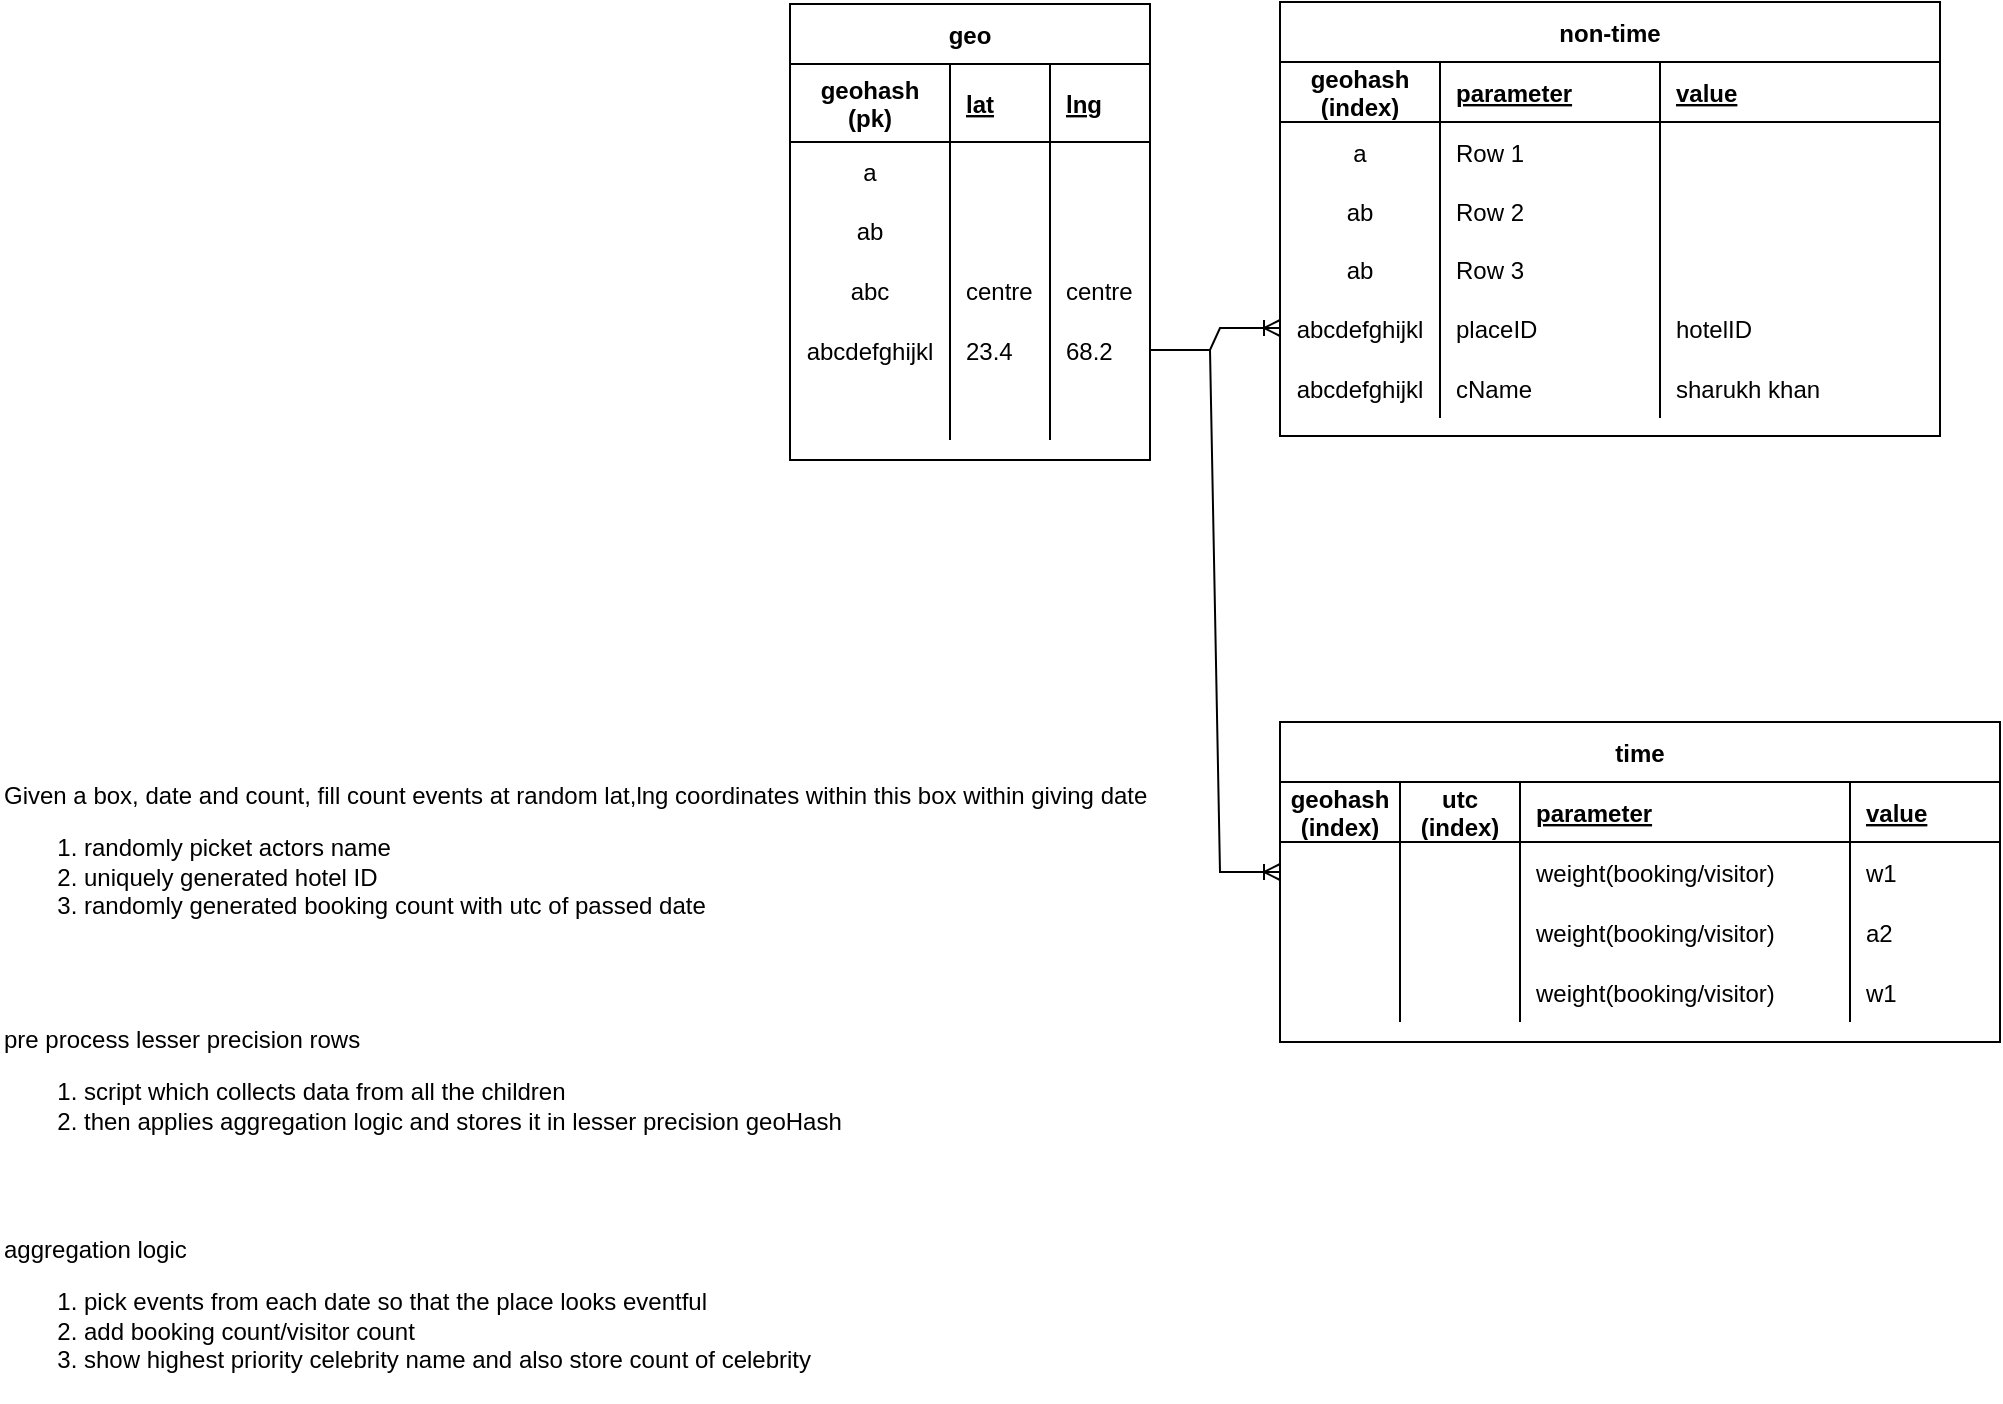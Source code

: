 <mxfile version="18.2.0" type="device"><diagram id="1D7BIX6t-AyjhPsGp9uA" name="Page-1"><mxGraphModel dx="2222" dy="781" grid="1" gridSize="10" guides="1" tooltips="1" connect="1" arrows="1" fold="1" page="1" pageScale="1" pageWidth="850" pageHeight="1100" math="0" shadow="0"><root><mxCell id="0"/><mxCell id="1" parent="0"/><mxCell id="F4xSf4IsPsTAkCJfLYTA-1" value="geo" style="shape=table;startSize=30;container=1;collapsible=1;childLayout=tableLayout;fixedRows=1;rowLines=0;fontStyle=1;align=center;resizeLast=1;" vertex="1" parent="1"><mxGeometry x="180" y="81" width="180" height="228.0" as="geometry"/></mxCell><mxCell id="F4xSf4IsPsTAkCJfLYTA-2" value="" style="shape=tableRow;horizontal=0;startSize=0;swimlaneHead=0;swimlaneBody=0;fillColor=none;collapsible=0;dropTarget=0;points=[[0,0.5],[1,0.5]];portConstraint=eastwest;top=0;left=0;right=0;bottom=1;" vertex="1" parent="F4xSf4IsPsTAkCJfLYTA-1"><mxGeometry y="30" width="180" height="39" as="geometry"/></mxCell><mxCell id="F4xSf4IsPsTAkCJfLYTA-3" value="geohash&#10;(pk)" style="shape=partialRectangle;connectable=0;fillColor=none;top=0;left=0;bottom=0;right=0;fontStyle=1;overflow=hidden;" vertex="1" parent="F4xSf4IsPsTAkCJfLYTA-2"><mxGeometry width="80" height="39" as="geometry"><mxRectangle width="80" height="39" as="alternateBounds"/></mxGeometry></mxCell><mxCell id="F4xSf4IsPsTAkCJfLYTA-4" value="lat" style="shape=partialRectangle;connectable=0;fillColor=none;top=0;left=0;bottom=0;right=0;align=left;spacingLeft=6;fontStyle=5;overflow=hidden;" vertex="1" parent="F4xSf4IsPsTAkCJfLYTA-2"><mxGeometry x="80" width="50" height="39" as="geometry"><mxRectangle width="50" height="39" as="alternateBounds"/></mxGeometry></mxCell><mxCell id="F4xSf4IsPsTAkCJfLYTA-14" value="lng" style="shape=partialRectangle;connectable=0;fillColor=none;top=0;left=0;bottom=0;right=0;align=left;spacingLeft=6;fontStyle=5;overflow=hidden;" vertex="1" parent="F4xSf4IsPsTAkCJfLYTA-2"><mxGeometry x="130" width="50" height="39" as="geometry"><mxRectangle width="50" height="39" as="alternateBounds"/></mxGeometry></mxCell><mxCell id="F4xSf4IsPsTAkCJfLYTA-5" value="" style="shape=tableRow;horizontal=0;startSize=0;swimlaneHead=0;swimlaneBody=0;fillColor=none;collapsible=0;dropTarget=0;points=[[0,0.5],[1,0.5]];portConstraint=eastwest;top=0;left=0;right=0;bottom=0;" vertex="1" parent="F4xSf4IsPsTAkCJfLYTA-1"><mxGeometry y="69" width="180" height="29" as="geometry"/></mxCell><mxCell id="F4xSf4IsPsTAkCJfLYTA-6" value="a" style="shape=partialRectangle;connectable=0;fillColor=none;top=0;left=0;bottom=0;right=0;editable=1;overflow=hidden;" vertex="1" parent="F4xSf4IsPsTAkCJfLYTA-5"><mxGeometry width="80" height="29" as="geometry"><mxRectangle width="80" height="29" as="alternateBounds"/></mxGeometry></mxCell><mxCell id="F4xSf4IsPsTAkCJfLYTA-7" value="" style="shape=partialRectangle;connectable=0;fillColor=none;top=0;left=0;bottom=0;right=0;align=left;spacingLeft=6;overflow=hidden;" vertex="1" parent="F4xSf4IsPsTAkCJfLYTA-5"><mxGeometry x="80" width="50" height="29" as="geometry"><mxRectangle width="50" height="29" as="alternateBounds"/></mxGeometry></mxCell><mxCell id="F4xSf4IsPsTAkCJfLYTA-15" style="shape=partialRectangle;connectable=0;fillColor=none;top=0;left=0;bottom=0;right=0;align=left;spacingLeft=6;overflow=hidden;" vertex="1" parent="F4xSf4IsPsTAkCJfLYTA-5"><mxGeometry x="130" width="50" height="29" as="geometry"><mxRectangle width="50" height="29" as="alternateBounds"/></mxGeometry></mxCell><mxCell id="F4xSf4IsPsTAkCJfLYTA-8" value="" style="shape=tableRow;horizontal=0;startSize=0;swimlaneHead=0;swimlaneBody=0;fillColor=none;collapsible=0;dropTarget=0;points=[[0,0.5],[1,0.5]];portConstraint=eastwest;top=0;left=0;right=0;bottom=0;" vertex="1" parent="F4xSf4IsPsTAkCJfLYTA-1"><mxGeometry y="98" width="180" height="30" as="geometry"/></mxCell><mxCell id="F4xSf4IsPsTAkCJfLYTA-9" value="ab" style="shape=partialRectangle;connectable=0;fillColor=none;top=0;left=0;bottom=0;right=0;editable=1;overflow=hidden;" vertex="1" parent="F4xSf4IsPsTAkCJfLYTA-8"><mxGeometry width="80" height="30" as="geometry"><mxRectangle width="80" height="30" as="alternateBounds"/></mxGeometry></mxCell><mxCell id="F4xSf4IsPsTAkCJfLYTA-10" value="" style="shape=partialRectangle;connectable=0;fillColor=none;top=0;left=0;bottom=0;right=0;align=left;spacingLeft=6;overflow=hidden;" vertex="1" parent="F4xSf4IsPsTAkCJfLYTA-8"><mxGeometry x="80" width="50" height="30" as="geometry"><mxRectangle width="50" height="30" as="alternateBounds"/></mxGeometry></mxCell><mxCell id="F4xSf4IsPsTAkCJfLYTA-16" style="shape=partialRectangle;connectable=0;fillColor=none;top=0;left=0;bottom=0;right=0;align=left;spacingLeft=6;overflow=hidden;" vertex="1" parent="F4xSf4IsPsTAkCJfLYTA-8"><mxGeometry x="130" width="50" height="30" as="geometry"><mxRectangle width="50" height="30" as="alternateBounds"/></mxGeometry></mxCell><mxCell id="F4xSf4IsPsTAkCJfLYTA-11" value="" style="shape=tableRow;horizontal=0;startSize=0;swimlaneHead=0;swimlaneBody=0;fillColor=none;collapsible=0;dropTarget=0;points=[[0,0.5],[1,0.5]];portConstraint=eastwest;top=0;left=0;right=0;bottom=0;" vertex="1" parent="F4xSf4IsPsTAkCJfLYTA-1"><mxGeometry y="128" width="180" height="30" as="geometry"/></mxCell><mxCell id="F4xSf4IsPsTAkCJfLYTA-12" value="abc" style="shape=partialRectangle;connectable=0;fillColor=none;top=0;left=0;bottom=0;right=0;editable=1;overflow=hidden;" vertex="1" parent="F4xSf4IsPsTAkCJfLYTA-11"><mxGeometry width="80" height="30" as="geometry"><mxRectangle width="80" height="30" as="alternateBounds"/></mxGeometry></mxCell><mxCell id="F4xSf4IsPsTAkCJfLYTA-13" value="centre" style="shape=partialRectangle;connectable=0;fillColor=none;top=0;left=0;bottom=0;right=0;align=left;spacingLeft=6;overflow=hidden;" vertex="1" parent="F4xSf4IsPsTAkCJfLYTA-11"><mxGeometry x="80" width="50" height="30" as="geometry"><mxRectangle width="50" height="30" as="alternateBounds"/></mxGeometry></mxCell><mxCell id="F4xSf4IsPsTAkCJfLYTA-17" value="centre" style="shape=partialRectangle;connectable=0;fillColor=none;top=0;left=0;bottom=0;right=0;align=left;spacingLeft=6;overflow=hidden;" vertex="1" parent="F4xSf4IsPsTAkCJfLYTA-11"><mxGeometry x="130" width="50" height="30" as="geometry"><mxRectangle width="50" height="30" as="alternateBounds"/></mxGeometry></mxCell><mxCell id="F4xSf4IsPsTAkCJfLYTA-18" style="shape=tableRow;horizontal=0;startSize=0;swimlaneHead=0;swimlaneBody=0;fillColor=none;collapsible=0;dropTarget=0;points=[[0,0.5],[1,0.5]];portConstraint=eastwest;top=0;left=0;right=0;bottom=0;" vertex="1" parent="F4xSf4IsPsTAkCJfLYTA-1"><mxGeometry y="158" width="180" height="30" as="geometry"/></mxCell><mxCell id="F4xSf4IsPsTAkCJfLYTA-19" value="abcdefghijkl" style="shape=partialRectangle;connectable=0;fillColor=none;top=0;left=0;bottom=0;right=0;editable=1;overflow=hidden;" vertex="1" parent="F4xSf4IsPsTAkCJfLYTA-18"><mxGeometry width="80" height="30" as="geometry"><mxRectangle width="80" height="30" as="alternateBounds"/></mxGeometry></mxCell><mxCell id="F4xSf4IsPsTAkCJfLYTA-20" value="23.4" style="shape=partialRectangle;connectable=0;fillColor=none;top=0;left=0;bottom=0;right=0;align=left;spacingLeft=6;overflow=hidden;" vertex="1" parent="F4xSf4IsPsTAkCJfLYTA-18"><mxGeometry x="80" width="50" height="30" as="geometry"><mxRectangle width="50" height="30" as="alternateBounds"/></mxGeometry></mxCell><mxCell id="F4xSf4IsPsTAkCJfLYTA-21" value="68.2" style="shape=partialRectangle;connectable=0;fillColor=none;top=0;left=0;bottom=0;right=0;align=left;spacingLeft=6;overflow=hidden;" vertex="1" parent="F4xSf4IsPsTAkCJfLYTA-18"><mxGeometry x="130" width="50" height="30" as="geometry"><mxRectangle width="50" height="30" as="alternateBounds"/></mxGeometry></mxCell><mxCell id="F4xSf4IsPsTAkCJfLYTA-22" style="shape=tableRow;horizontal=0;startSize=0;swimlaneHead=0;swimlaneBody=0;fillColor=none;collapsible=0;dropTarget=0;points=[[0,0.5],[1,0.5]];portConstraint=eastwest;top=0;left=0;right=0;bottom=0;" vertex="1" parent="F4xSf4IsPsTAkCJfLYTA-1"><mxGeometry y="188" width="180" height="30" as="geometry"/></mxCell><mxCell id="F4xSf4IsPsTAkCJfLYTA-23" style="shape=partialRectangle;connectable=0;fillColor=none;top=0;left=0;bottom=0;right=0;editable=1;overflow=hidden;" vertex="1" parent="F4xSf4IsPsTAkCJfLYTA-22"><mxGeometry width="80" height="30" as="geometry"><mxRectangle width="80" height="30" as="alternateBounds"/></mxGeometry></mxCell><mxCell id="F4xSf4IsPsTAkCJfLYTA-24" style="shape=partialRectangle;connectable=0;fillColor=none;top=0;left=0;bottom=0;right=0;align=left;spacingLeft=6;overflow=hidden;" vertex="1" parent="F4xSf4IsPsTAkCJfLYTA-22"><mxGeometry x="80" width="50" height="30" as="geometry"><mxRectangle width="50" height="30" as="alternateBounds"/></mxGeometry></mxCell><mxCell id="F4xSf4IsPsTAkCJfLYTA-25" style="shape=partialRectangle;connectable=0;fillColor=none;top=0;left=0;bottom=0;right=0;align=left;spacingLeft=6;overflow=hidden;" vertex="1" parent="F4xSf4IsPsTAkCJfLYTA-22"><mxGeometry x="130" width="50" height="30" as="geometry"><mxRectangle width="50" height="30" as="alternateBounds"/></mxGeometry></mxCell><mxCell id="F4xSf4IsPsTAkCJfLYTA-32" value="non-time" style="shape=table;startSize=30;container=1;collapsible=1;childLayout=tableLayout;fixedRows=1;rowLines=0;fontStyle=1;align=center;resizeLast=1;" vertex="1" parent="1"><mxGeometry x="425" y="80" width="330" height="217" as="geometry"/></mxCell><mxCell id="F4xSf4IsPsTAkCJfLYTA-33" value="" style="shape=tableRow;horizontal=0;startSize=0;swimlaneHead=0;swimlaneBody=0;fillColor=none;collapsible=0;dropTarget=0;points=[[0,0.5],[1,0.5]];portConstraint=eastwest;top=0;left=0;right=0;bottom=1;" vertex="1" parent="F4xSf4IsPsTAkCJfLYTA-32"><mxGeometry y="30" width="330" height="30" as="geometry"/></mxCell><mxCell id="F4xSf4IsPsTAkCJfLYTA-34" value="geohash&#10;(index)" style="shape=partialRectangle;connectable=0;fillColor=none;top=0;left=0;bottom=0;right=0;fontStyle=1;overflow=hidden;" vertex="1" parent="F4xSf4IsPsTAkCJfLYTA-33"><mxGeometry width="80.0" height="30" as="geometry"><mxRectangle width="80.0" height="30" as="alternateBounds"/></mxGeometry></mxCell><mxCell id="F4xSf4IsPsTAkCJfLYTA-35" value="parameter" style="shape=partialRectangle;connectable=0;fillColor=none;top=0;left=0;bottom=0;right=0;align=left;spacingLeft=6;fontStyle=5;overflow=hidden;" vertex="1" parent="F4xSf4IsPsTAkCJfLYTA-33"><mxGeometry x="80.0" width="110.0" height="30" as="geometry"><mxRectangle width="110.0" height="30" as="alternateBounds"/></mxGeometry></mxCell><mxCell id="F4xSf4IsPsTAkCJfLYTA-62" value="value" style="shape=partialRectangle;connectable=0;fillColor=none;top=0;left=0;bottom=0;right=0;align=left;spacingLeft=6;fontStyle=5;overflow=hidden;" vertex="1" parent="F4xSf4IsPsTAkCJfLYTA-33"><mxGeometry x="190" width="140" height="30" as="geometry"><mxRectangle width="140" height="30" as="alternateBounds"/></mxGeometry></mxCell><mxCell id="F4xSf4IsPsTAkCJfLYTA-36" value="" style="shape=tableRow;horizontal=0;startSize=0;swimlaneHead=0;swimlaneBody=0;fillColor=none;collapsible=0;dropTarget=0;points=[[0,0.5],[1,0.5]];portConstraint=eastwest;top=0;left=0;right=0;bottom=0;" vertex="1" parent="F4xSf4IsPsTAkCJfLYTA-32"><mxGeometry y="60" width="330" height="30" as="geometry"/></mxCell><mxCell id="F4xSf4IsPsTAkCJfLYTA-37" value="a" style="shape=partialRectangle;connectable=0;fillColor=none;top=0;left=0;bottom=0;right=0;editable=1;overflow=hidden;" vertex="1" parent="F4xSf4IsPsTAkCJfLYTA-36"><mxGeometry width="80.0" height="30" as="geometry"><mxRectangle width="80.0" height="30" as="alternateBounds"/></mxGeometry></mxCell><mxCell id="F4xSf4IsPsTAkCJfLYTA-38" value="Row 1" style="shape=partialRectangle;connectable=0;fillColor=none;top=0;left=0;bottom=0;right=0;align=left;spacingLeft=6;overflow=hidden;" vertex="1" parent="F4xSf4IsPsTAkCJfLYTA-36"><mxGeometry x="80.0" width="110.0" height="30" as="geometry"><mxRectangle width="110.0" height="30" as="alternateBounds"/></mxGeometry></mxCell><mxCell id="F4xSf4IsPsTAkCJfLYTA-63" style="shape=partialRectangle;connectable=0;fillColor=none;top=0;left=0;bottom=0;right=0;align=left;spacingLeft=6;overflow=hidden;" vertex="1" parent="F4xSf4IsPsTAkCJfLYTA-36"><mxGeometry x="190" width="140" height="30" as="geometry"><mxRectangle width="140" height="30" as="alternateBounds"/></mxGeometry></mxCell><mxCell id="F4xSf4IsPsTAkCJfLYTA-39" value="" style="shape=tableRow;horizontal=0;startSize=0;swimlaneHead=0;swimlaneBody=0;fillColor=none;collapsible=0;dropTarget=0;points=[[0,0.5],[1,0.5]];portConstraint=eastwest;top=0;left=0;right=0;bottom=0;" vertex="1" parent="F4xSf4IsPsTAkCJfLYTA-32"><mxGeometry y="90" width="330" height="29" as="geometry"/></mxCell><mxCell id="F4xSf4IsPsTAkCJfLYTA-40" value="ab" style="shape=partialRectangle;connectable=0;fillColor=none;top=0;left=0;bottom=0;right=0;editable=1;overflow=hidden;" vertex="1" parent="F4xSf4IsPsTAkCJfLYTA-39"><mxGeometry width="80.0" height="29" as="geometry"><mxRectangle width="80.0" height="29" as="alternateBounds"/></mxGeometry></mxCell><mxCell id="F4xSf4IsPsTAkCJfLYTA-41" value="Row 2" style="shape=partialRectangle;connectable=0;fillColor=none;top=0;left=0;bottom=0;right=0;align=left;spacingLeft=6;overflow=hidden;" vertex="1" parent="F4xSf4IsPsTAkCJfLYTA-39"><mxGeometry x="80.0" width="110.0" height="29" as="geometry"><mxRectangle width="110.0" height="29" as="alternateBounds"/></mxGeometry></mxCell><mxCell id="F4xSf4IsPsTAkCJfLYTA-64" style="shape=partialRectangle;connectable=0;fillColor=none;top=0;left=0;bottom=0;right=0;align=left;spacingLeft=6;overflow=hidden;" vertex="1" parent="F4xSf4IsPsTAkCJfLYTA-39"><mxGeometry x="190" width="140" height="29" as="geometry"><mxRectangle width="140" height="29" as="alternateBounds"/></mxGeometry></mxCell><mxCell id="F4xSf4IsPsTAkCJfLYTA-42" value="" style="shape=tableRow;horizontal=0;startSize=0;swimlaneHead=0;swimlaneBody=0;fillColor=none;collapsible=0;dropTarget=0;points=[[0,0.5],[1,0.5]];portConstraint=eastwest;top=0;left=0;right=0;bottom=0;" vertex="1" parent="F4xSf4IsPsTAkCJfLYTA-32"><mxGeometry y="119" width="330" height="29" as="geometry"/></mxCell><mxCell id="F4xSf4IsPsTAkCJfLYTA-43" value="ab" style="shape=partialRectangle;connectable=0;fillColor=none;top=0;left=0;bottom=0;right=0;editable=1;overflow=hidden;" vertex="1" parent="F4xSf4IsPsTAkCJfLYTA-42"><mxGeometry width="80.0" height="29" as="geometry"><mxRectangle width="80.0" height="29" as="alternateBounds"/></mxGeometry></mxCell><mxCell id="F4xSf4IsPsTAkCJfLYTA-44" value="Row 3" style="shape=partialRectangle;connectable=0;fillColor=none;top=0;left=0;bottom=0;right=0;align=left;spacingLeft=6;overflow=hidden;" vertex="1" parent="F4xSf4IsPsTAkCJfLYTA-42"><mxGeometry x="80.0" width="110.0" height="29" as="geometry"><mxRectangle width="110.0" height="29" as="alternateBounds"/></mxGeometry></mxCell><mxCell id="F4xSf4IsPsTAkCJfLYTA-65" style="shape=partialRectangle;connectable=0;fillColor=none;top=0;left=0;bottom=0;right=0;align=left;spacingLeft=6;overflow=hidden;" vertex="1" parent="F4xSf4IsPsTAkCJfLYTA-42"><mxGeometry x="190" width="140" height="29" as="geometry"><mxRectangle width="140" height="29" as="alternateBounds"/></mxGeometry></mxCell><mxCell id="F4xSf4IsPsTAkCJfLYTA-45" style="shape=tableRow;horizontal=0;startSize=0;swimlaneHead=0;swimlaneBody=0;fillColor=none;collapsible=0;dropTarget=0;points=[[0,0.5],[1,0.5]];portConstraint=eastwest;top=0;left=0;right=0;bottom=0;" vertex="1" parent="F4xSf4IsPsTAkCJfLYTA-32"><mxGeometry y="148" width="330" height="30" as="geometry"/></mxCell><mxCell id="F4xSf4IsPsTAkCJfLYTA-46" value="abcdefghijkl" style="shape=partialRectangle;connectable=0;fillColor=none;top=0;left=0;bottom=0;right=0;editable=1;overflow=hidden;" vertex="1" parent="F4xSf4IsPsTAkCJfLYTA-45"><mxGeometry width="80.0" height="30" as="geometry"><mxRectangle width="80.0" height="30" as="alternateBounds"/></mxGeometry></mxCell><mxCell id="F4xSf4IsPsTAkCJfLYTA-47" value="placeID" style="shape=partialRectangle;connectable=0;fillColor=none;top=0;left=0;bottom=0;right=0;align=left;spacingLeft=6;overflow=hidden;" vertex="1" parent="F4xSf4IsPsTAkCJfLYTA-45"><mxGeometry x="80.0" width="110.0" height="30" as="geometry"><mxRectangle width="110.0" height="30" as="alternateBounds"/></mxGeometry></mxCell><mxCell id="F4xSf4IsPsTAkCJfLYTA-66" value="hotelID" style="shape=partialRectangle;connectable=0;fillColor=none;top=0;left=0;bottom=0;right=0;align=left;spacingLeft=6;overflow=hidden;" vertex="1" parent="F4xSf4IsPsTAkCJfLYTA-45"><mxGeometry x="190" width="140" height="30" as="geometry"><mxRectangle width="140" height="30" as="alternateBounds"/></mxGeometry></mxCell><mxCell id="F4xSf4IsPsTAkCJfLYTA-53" style="shape=tableRow;horizontal=0;startSize=0;swimlaneHead=0;swimlaneBody=0;fillColor=none;collapsible=0;dropTarget=0;points=[[0,0.5],[1,0.5]];portConstraint=eastwest;top=0;left=0;right=0;bottom=0;" vertex="1" parent="F4xSf4IsPsTAkCJfLYTA-32"><mxGeometry y="178" width="330" height="30" as="geometry"/></mxCell><mxCell id="F4xSf4IsPsTAkCJfLYTA-54" value="abcdefghijkl" style="shape=partialRectangle;connectable=0;fillColor=none;top=0;left=0;bottom=0;right=0;editable=1;overflow=hidden;" vertex="1" parent="F4xSf4IsPsTAkCJfLYTA-53"><mxGeometry width="80.0" height="30" as="geometry"><mxRectangle width="80.0" height="30" as="alternateBounds"/></mxGeometry></mxCell><mxCell id="F4xSf4IsPsTAkCJfLYTA-55" value="cName" style="shape=partialRectangle;connectable=0;fillColor=none;top=0;left=0;bottom=0;right=0;align=left;spacingLeft=6;overflow=hidden;" vertex="1" parent="F4xSf4IsPsTAkCJfLYTA-53"><mxGeometry x="80.0" width="110.0" height="30" as="geometry"><mxRectangle width="110.0" height="30" as="alternateBounds"/></mxGeometry></mxCell><mxCell id="F4xSf4IsPsTAkCJfLYTA-68" value="sharukh khan" style="shape=partialRectangle;connectable=0;fillColor=none;top=0;left=0;bottom=0;right=0;align=left;spacingLeft=6;overflow=hidden;" vertex="1" parent="F4xSf4IsPsTAkCJfLYTA-53"><mxGeometry x="190" width="140" height="30" as="geometry"><mxRectangle width="140" height="30" as="alternateBounds"/></mxGeometry></mxCell><mxCell id="F4xSf4IsPsTAkCJfLYTA-52" value="" style="edgeStyle=entityRelationEdgeStyle;fontSize=12;html=1;endArrow=ERoneToMany;rounded=0;exitX=1;exitY=0.5;exitDx=0;exitDy=0;entryX=0;entryY=0.5;entryDx=0;entryDy=0;" edge="1" parent="1" source="F4xSf4IsPsTAkCJfLYTA-18" target="F4xSf4IsPsTAkCJfLYTA-45"><mxGeometry width="100" height="100" relative="1" as="geometry"><mxPoint x="330" y="320" as="sourcePoint"/><mxPoint x="430" y="220" as="targetPoint"/></mxGeometry></mxCell><mxCell id="F4xSf4IsPsTAkCJfLYTA-74" value="pre process lesser precision rows&lt;br&gt;&lt;ol&gt;&lt;li&gt;script which collects data from all the children&lt;/li&gt;&lt;li&gt;then applies aggregation logic and stores it in lesser precision geoHash&lt;/li&gt;&lt;/ol&gt;" style="text;html=1;align=left;verticalAlign=middle;resizable=0;points=[];autosize=1;strokeColor=none;fillColor=none;" vertex="1" parent="1"><mxGeometry x="-215" y="590" width="430" height="70" as="geometry"/></mxCell><mxCell id="F4xSf4IsPsTAkCJfLYTA-86" value="time" style="shape=table;startSize=30;container=1;collapsible=1;childLayout=tableLayout;fixedRows=1;rowLines=0;fontStyle=1;align=center;resizeLast=1;" vertex="1" parent="1"><mxGeometry x="425" y="440" width="360" height="160" as="geometry"/></mxCell><mxCell id="F4xSf4IsPsTAkCJfLYTA-87" value="" style="shape=tableRow;horizontal=0;startSize=0;swimlaneHead=0;swimlaneBody=0;fillColor=none;collapsible=0;dropTarget=0;points=[[0,0.5],[1,0.5]];portConstraint=eastwest;top=0;left=0;right=0;bottom=1;" vertex="1" parent="F4xSf4IsPsTAkCJfLYTA-86"><mxGeometry y="30" width="360" height="30" as="geometry"/></mxCell><mxCell id="F4xSf4IsPsTAkCJfLYTA-99" value="geohash&#10;(index)" style="shape=partialRectangle;connectable=0;fillColor=none;top=0;left=0;bottom=0;right=0;fontStyle=1;overflow=hidden;" vertex="1" parent="F4xSf4IsPsTAkCJfLYTA-87"><mxGeometry width="60.0" height="30" as="geometry"><mxRectangle width="60.0" height="30" as="alternateBounds"/></mxGeometry></mxCell><mxCell id="F4xSf4IsPsTAkCJfLYTA-88" value="utc&#10;(index)" style="shape=partialRectangle;connectable=0;fillColor=none;top=0;left=0;bottom=0;right=0;fontStyle=1;overflow=hidden;" vertex="1" parent="F4xSf4IsPsTAkCJfLYTA-87"><mxGeometry x="60.0" width="60.0" height="30" as="geometry"><mxRectangle width="60.0" height="30" as="alternateBounds"/></mxGeometry></mxCell><mxCell id="F4xSf4IsPsTAkCJfLYTA-108" value="parameter" style="shape=partialRectangle;connectable=0;fillColor=none;top=0;left=0;bottom=0;right=0;align=left;spacingLeft=6;fontStyle=5;overflow=hidden;" vertex="1" parent="F4xSf4IsPsTAkCJfLYTA-87"><mxGeometry x="120.0" width="165.0" height="30" as="geometry"><mxRectangle width="165.0" height="30" as="alternateBounds"/></mxGeometry></mxCell><mxCell id="F4xSf4IsPsTAkCJfLYTA-89" value="value" style="shape=partialRectangle;connectable=0;fillColor=none;top=0;left=0;bottom=0;right=0;align=left;spacingLeft=6;fontStyle=5;overflow=hidden;" vertex="1" parent="F4xSf4IsPsTAkCJfLYTA-87"><mxGeometry x="285" width="75" height="30" as="geometry"><mxRectangle width="75" height="30" as="alternateBounds"/></mxGeometry></mxCell><mxCell id="F4xSf4IsPsTAkCJfLYTA-90" value="" style="shape=tableRow;horizontal=0;startSize=0;swimlaneHead=0;swimlaneBody=0;fillColor=none;collapsible=0;dropTarget=0;points=[[0,0.5],[1,0.5]];portConstraint=eastwest;top=0;left=0;right=0;bottom=0;" vertex="1" parent="F4xSf4IsPsTAkCJfLYTA-86"><mxGeometry y="60" width="360" height="30" as="geometry"/></mxCell><mxCell id="F4xSf4IsPsTAkCJfLYTA-100" style="shape=partialRectangle;connectable=0;fillColor=none;top=0;left=0;bottom=0;right=0;editable=1;overflow=hidden;" vertex="1" parent="F4xSf4IsPsTAkCJfLYTA-90"><mxGeometry width="60.0" height="30" as="geometry"><mxRectangle width="60.0" height="30" as="alternateBounds"/></mxGeometry></mxCell><mxCell id="F4xSf4IsPsTAkCJfLYTA-91" value="" style="shape=partialRectangle;connectable=0;fillColor=none;top=0;left=0;bottom=0;right=0;editable=1;overflow=hidden;" vertex="1" parent="F4xSf4IsPsTAkCJfLYTA-90"><mxGeometry x="60.0" width="60.0" height="30" as="geometry"><mxRectangle width="60.0" height="30" as="alternateBounds"/></mxGeometry></mxCell><mxCell id="F4xSf4IsPsTAkCJfLYTA-109" value="weight(booking/visitor)" style="shape=partialRectangle;connectable=0;fillColor=none;top=0;left=0;bottom=0;right=0;align=left;spacingLeft=6;overflow=hidden;" vertex="1" parent="F4xSf4IsPsTAkCJfLYTA-90"><mxGeometry x="120.0" width="165.0" height="30" as="geometry"><mxRectangle width="165.0" height="30" as="alternateBounds"/></mxGeometry></mxCell><mxCell id="F4xSf4IsPsTAkCJfLYTA-92" value="w1" style="shape=partialRectangle;connectable=0;fillColor=none;top=0;left=0;bottom=0;right=0;align=left;spacingLeft=6;overflow=hidden;" vertex="1" parent="F4xSf4IsPsTAkCJfLYTA-90"><mxGeometry x="285" width="75" height="30" as="geometry"><mxRectangle width="75" height="30" as="alternateBounds"/></mxGeometry></mxCell><mxCell id="F4xSf4IsPsTAkCJfLYTA-93" value="" style="shape=tableRow;horizontal=0;startSize=0;swimlaneHead=0;swimlaneBody=0;fillColor=none;collapsible=0;dropTarget=0;points=[[0,0.5],[1,0.5]];portConstraint=eastwest;top=0;left=0;right=0;bottom=0;" vertex="1" parent="F4xSf4IsPsTAkCJfLYTA-86"><mxGeometry y="90" width="360" height="30" as="geometry"/></mxCell><mxCell id="F4xSf4IsPsTAkCJfLYTA-101" style="shape=partialRectangle;connectable=0;fillColor=none;top=0;left=0;bottom=0;right=0;editable=1;overflow=hidden;" vertex="1" parent="F4xSf4IsPsTAkCJfLYTA-93"><mxGeometry width="60.0" height="30" as="geometry"><mxRectangle width="60.0" height="30" as="alternateBounds"/></mxGeometry></mxCell><mxCell id="F4xSf4IsPsTAkCJfLYTA-94" value="" style="shape=partialRectangle;connectable=0;fillColor=none;top=0;left=0;bottom=0;right=0;editable=1;overflow=hidden;" vertex="1" parent="F4xSf4IsPsTAkCJfLYTA-93"><mxGeometry x="60.0" width="60.0" height="30" as="geometry"><mxRectangle width="60.0" height="30" as="alternateBounds"/></mxGeometry></mxCell><mxCell id="F4xSf4IsPsTAkCJfLYTA-110" value="weight(booking/visitor)" style="shape=partialRectangle;connectable=0;fillColor=none;top=0;left=0;bottom=0;right=0;align=left;spacingLeft=6;overflow=hidden;" vertex="1" parent="F4xSf4IsPsTAkCJfLYTA-93"><mxGeometry x="120.0" width="165.0" height="30" as="geometry"><mxRectangle width="165.0" height="30" as="alternateBounds"/></mxGeometry></mxCell><mxCell id="F4xSf4IsPsTAkCJfLYTA-95" value="a2" style="shape=partialRectangle;connectable=0;fillColor=none;top=0;left=0;bottom=0;right=0;align=left;spacingLeft=6;overflow=hidden;" vertex="1" parent="F4xSf4IsPsTAkCJfLYTA-93"><mxGeometry x="285" width="75" height="30" as="geometry"><mxRectangle width="75" height="30" as="alternateBounds"/></mxGeometry></mxCell><mxCell id="F4xSf4IsPsTAkCJfLYTA-96" value="" style="shape=tableRow;horizontal=0;startSize=0;swimlaneHead=0;swimlaneBody=0;fillColor=none;collapsible=0;dropTarget=0;points=[[0,0.5],[1,0.5]];portConstraint=eastwest;top=0;left=0;right=0;bottom=0;" vertex="1" parent="F4xSf4IsPsTAkCJfLYTA-86"><mxGeometry y="120" width="360" height="30" as="geometry"/></mxCell><mxCell id="F4xSf4IsPsTAkCJfLYTA-102" style="shape=partialRectangle;connectable=0;fillColor=none;top=0;left=0;bottom=0;right=0;editable=1;overflow=hidden;" vertex="1" parent="F4xSf4IsPsTAkCJfLYTA-96"><mxGeometry width="60.0" height="30" as="geometry"><mxRectangle width="60.0" height="30" as="alternateBounds"/></mxGeometry></mxCell><mxCell id="F4xSf4IsPsTAkCJfLYTA-97" value="" style="shape=partialRectangle;connectable=0;fillColor=none;top=0;left=0;bottom=0;right=0;editable=1;overflow=hidden;" vertex="1" parent="F4xSf4IsPsTAkCJfLYTA-96"><mxGeometry x="60.0" width="60.0" height="30" as="geometry"><mxRectangle width="60.0" height="30" as="alternateBounds"/></mxGeometry></mxCell><mxCell id="F4xSf4IsPsTAkCJfLYTA-111" value="weight(booking/visitor)" style="shape=partialRectangle;connectable=0;fillColor=none;top=0;left=0;bottom=0;right=0;align=left;spacingLeft=6;overflow=hidden;" vertex="1" parent="F4xSf4IsPsTAkCJfLYTA-96"><mxGeometry x="120.0" width="165.0" height="30" as="geometry"><mxRectangle width="165.0" height="30" as="alternateBounds"/></mxGeometry></mxCell><mxCell id="F4xSf4IsPsTAkCJfLYTA-98" value="w1" style="shape=partialRectangle;connectable=0;fillColor=none;top=0;left=0;bottom=0;right=0;align=left;spacingLeft=6;overflow=hidden;" vertex="1" parent="F4xSf4IsPsTAkCJfLYTA-96"><mxGeometry x="285" width="75" height="30" as="geometry"><mxRectangle width="75" height="30" as="alternateBounds"/></mxGeometry></mxCell><mxCell id="F4xSf4IsPsTAkCJfLYTA-103" value="" style="edgeStyle=entityRelationEdgeStyle;fontSize=12;html=1;endArrow=ERoneToMany;rounded=0;exitX=1;exitY=0.5;exitDx=0;exitDy=0;entryX=0;entryY=0.5;entryDx=0;entryDy=0;" edge="1" parent="1" source="F4xSf4IsPsTAkCJfLYTA-18" target="F4xSf4IsPsTAkCJfLYTA-90"><mxGeometry width="100" height="100" relative="1" as="geometry"><mxPoint x="370.0" y="264" as="sourcePoint"/><mxPoint x="435.0" y="253" as="targetPoint"/></mxGeometry></mxCell><mxCell id="F4xSf4IsPsTAkCJfLYTA-112" value="Given a box, date and count, fill count events at random lat,lng coordinates within this box within giving date&lt;br&gt;&lt;ol&gt;&lt;li&gt;randomly picket actors name&lt;/li&gt;&lt;li&gt;uniquely generated hotel ID&lt;/li&gt;&lt;li&gt;randomly generated booking count with utc of passed date&lt;/li&gt;&lt;/ol&gt;" style="text;html=1;align=left;verticalAlign=middle;resizable=0;points=[];autosize=1;strokeColor=none;fillColor=none;" vertex="1" parent="1"><mxGeometry x="-215" y="465" width="590" height="90" as="geometry"/></mxCell><mxCell id="F4xSf4IsPsTAkCJfLYTA-113" value="&lt;br style=&quot;&quot;&gt;&lt;span style=&quot;&quot;&gt;aggregation logic&lt;br&gt;&lt;ol&gt;&lt;li&gt;&lt;span style=&quot;&quot;&gt;pick events from each date so that the place looks eventful&lt;/span&gt;&lt;/li&gt;&lt;li&gt;&lt;span style=&quot;&quot;&gt;add booking count/visitor count&lt;/span&gt;&lt;/li&gt;&lt;li&gt;show highest priority celebrity name and also store count of celebrity&lt;/li&gt;&lt;/ol&gt;&lt;/span&gt;" style="text;html=1;align=left;verticalAlign=middle;resizable=0;points=[];autosize=1;strokeColor=none;fillColor=none;" vertex="1" parent="1"><mxGeometry x="-215" y="680" width="420" height="100" as="geometry"/></mxCell></root></mxGraphModel></diagram></mxfile>